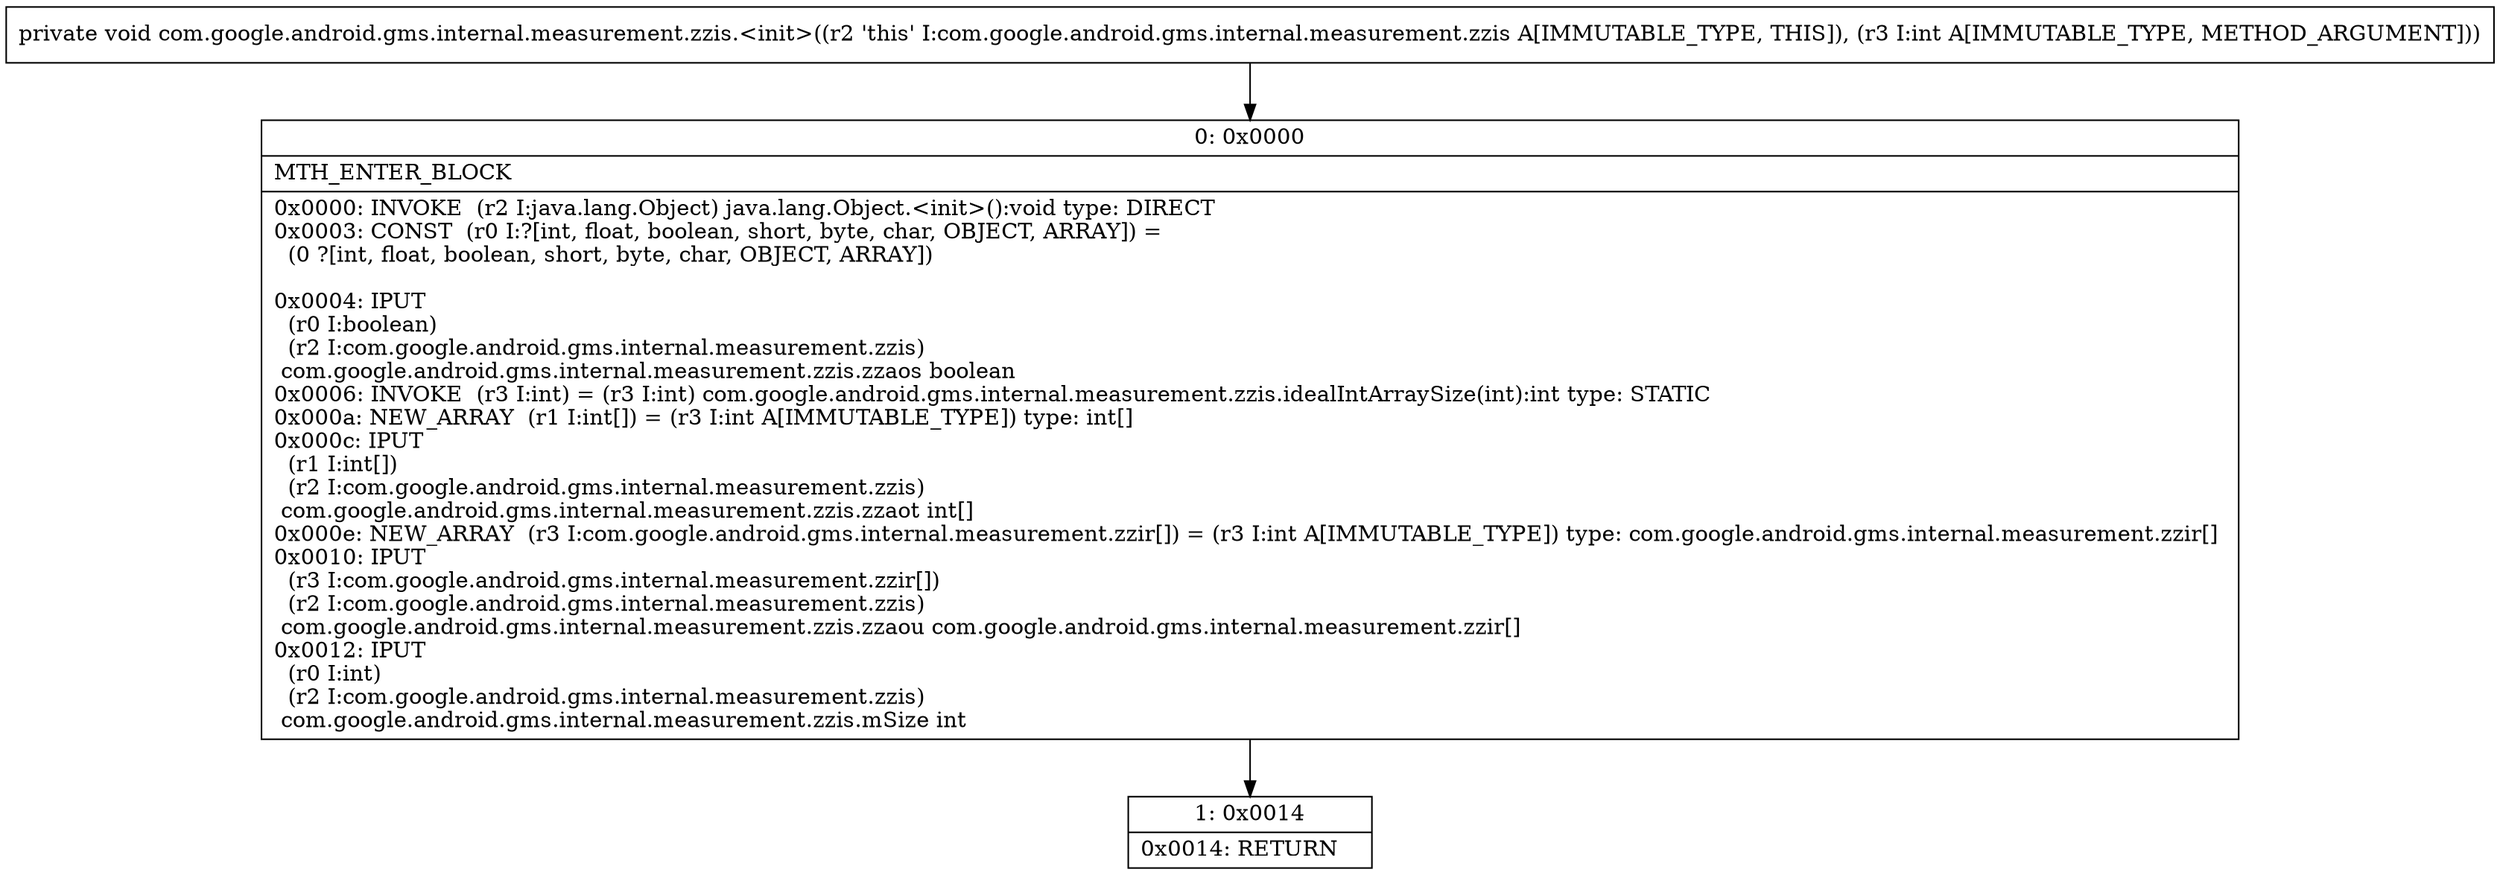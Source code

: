 digraph "CFG forcom.google.android.gms.internal.measurement.zzis.\<init\>(I)V" {
Node_0 [shape=record,label="{0\:\ 0x0000|MTH_ENTER_BLOCK\l|0x0000: INVOKE  (r2 I:java.lang.Object) java.lang.Object.\<init\>():void type: DIRECT \l0x0003: CONST  (r0 I:?[int, float, boolean, short, byte, char, OBJECT, ARRAY]) = \l  (0 ?[int, float, boolean, short, byte, char, OBJECT, ARRAY])\l \l0x0004: IPUT  \l  (r0 I:boolean)\l  (r2 I:com.google.android.gms.internal.measurement.zzis)\l com.google.android.gms.internal.measurement.zzis.zzaos boolean \l0x0006: INVOKE  (r3 I:int) = (r3 I:int) com.google.android.gms.internal.measurement.zzis.idealIntArraySize(int):int type: STATIC \l0x000a: NEW_ARRAY  (r1 I:int[]) = (r3 I:int A[IMMUTABLE_TYPE]) type: int[] \l0x000c: IPUT  \l  (r1 I:int[])\l  (r2 I:com.google.android.gms.internal.measurement.zzis)\l com.google.android.gms.internal.measurement.zzis.zzaot int[] \l0x000e: NEW_ARRAY  (r3 I:com.google.android.gms.internal.measurement.zzir[]) = (r3 I:int A[IMMUTABLE_TYPE]) type: com.google.android.gms.internal.measurement.zzir[] \l0x0010: IPUT  \l  (r3 I:com.google.android.gms.internal.measurement.zzir[])\l  (r2 I:com.google.android.gms.internal.measurement.zzis)\l com.google.android.gms.internal.measurement.zzis.zzaou com.google.android.gms.internal.measurement.zzir[] \l0x0012: IPUT  \l  (r0 I:int)\l  (r2 I:com.google.android.gms.internal.measurement.zzis)\l com.google.android.gms.internal.measurement.zzis.mSize int \l}"];
Node_1 [shape=record,label="{1\:\ 0x0014|0x0014: RETURN   \l}"];
MethodNode[shape=record,label="{private void com.google.android.gms.internal.measurement.zzis.\<init\>((r2 'this' I:com.google.android.gms.internal.measurement.zzis A[IMMUTABLE_TYPE, THIS]), (r3 I:int A[IMMUTABLE_TYPE, METHOD_ARGUMENT])) }"];
MethodNode -> Node_0;
Node_0 -> Node_1;
}

